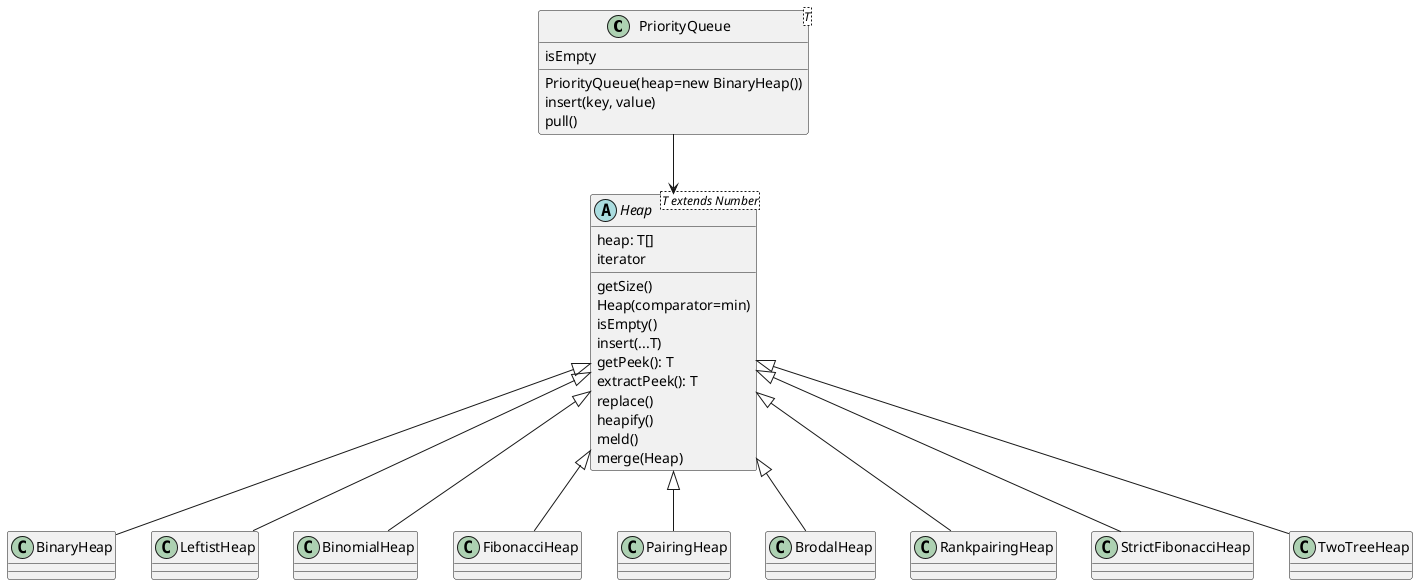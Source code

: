 @startuml
class PriorityQueue<T> {
 isEmpty
 PriorityQueue(heap=new BinaryHeap())
 insert(key, value)
 pull()
}

PriorityQueue --> Heap
abstract class Heap<T extends Number> {
  heap: T[]
  getSize()
  Heap(comparator=min)
  isEmpty()
  insert(...T)
  getPeek(): T
  extractPeek(): T
  replace()
  heapify()
  iterator
  meld()
  merge(Heap)
}

class BinaryHeap extends Heap
class LeftistHeap extends Heap
class BinomialHeap extends Heap
class FibonacciHeap extends Heap
class PairingHeap extends Heap
class BrodalHeap extends Heap
class RankpairingHeap extends Heap
class StrictFibonacciHeap extends Heap
class TwoTreeHeap extends Heap

@enduml